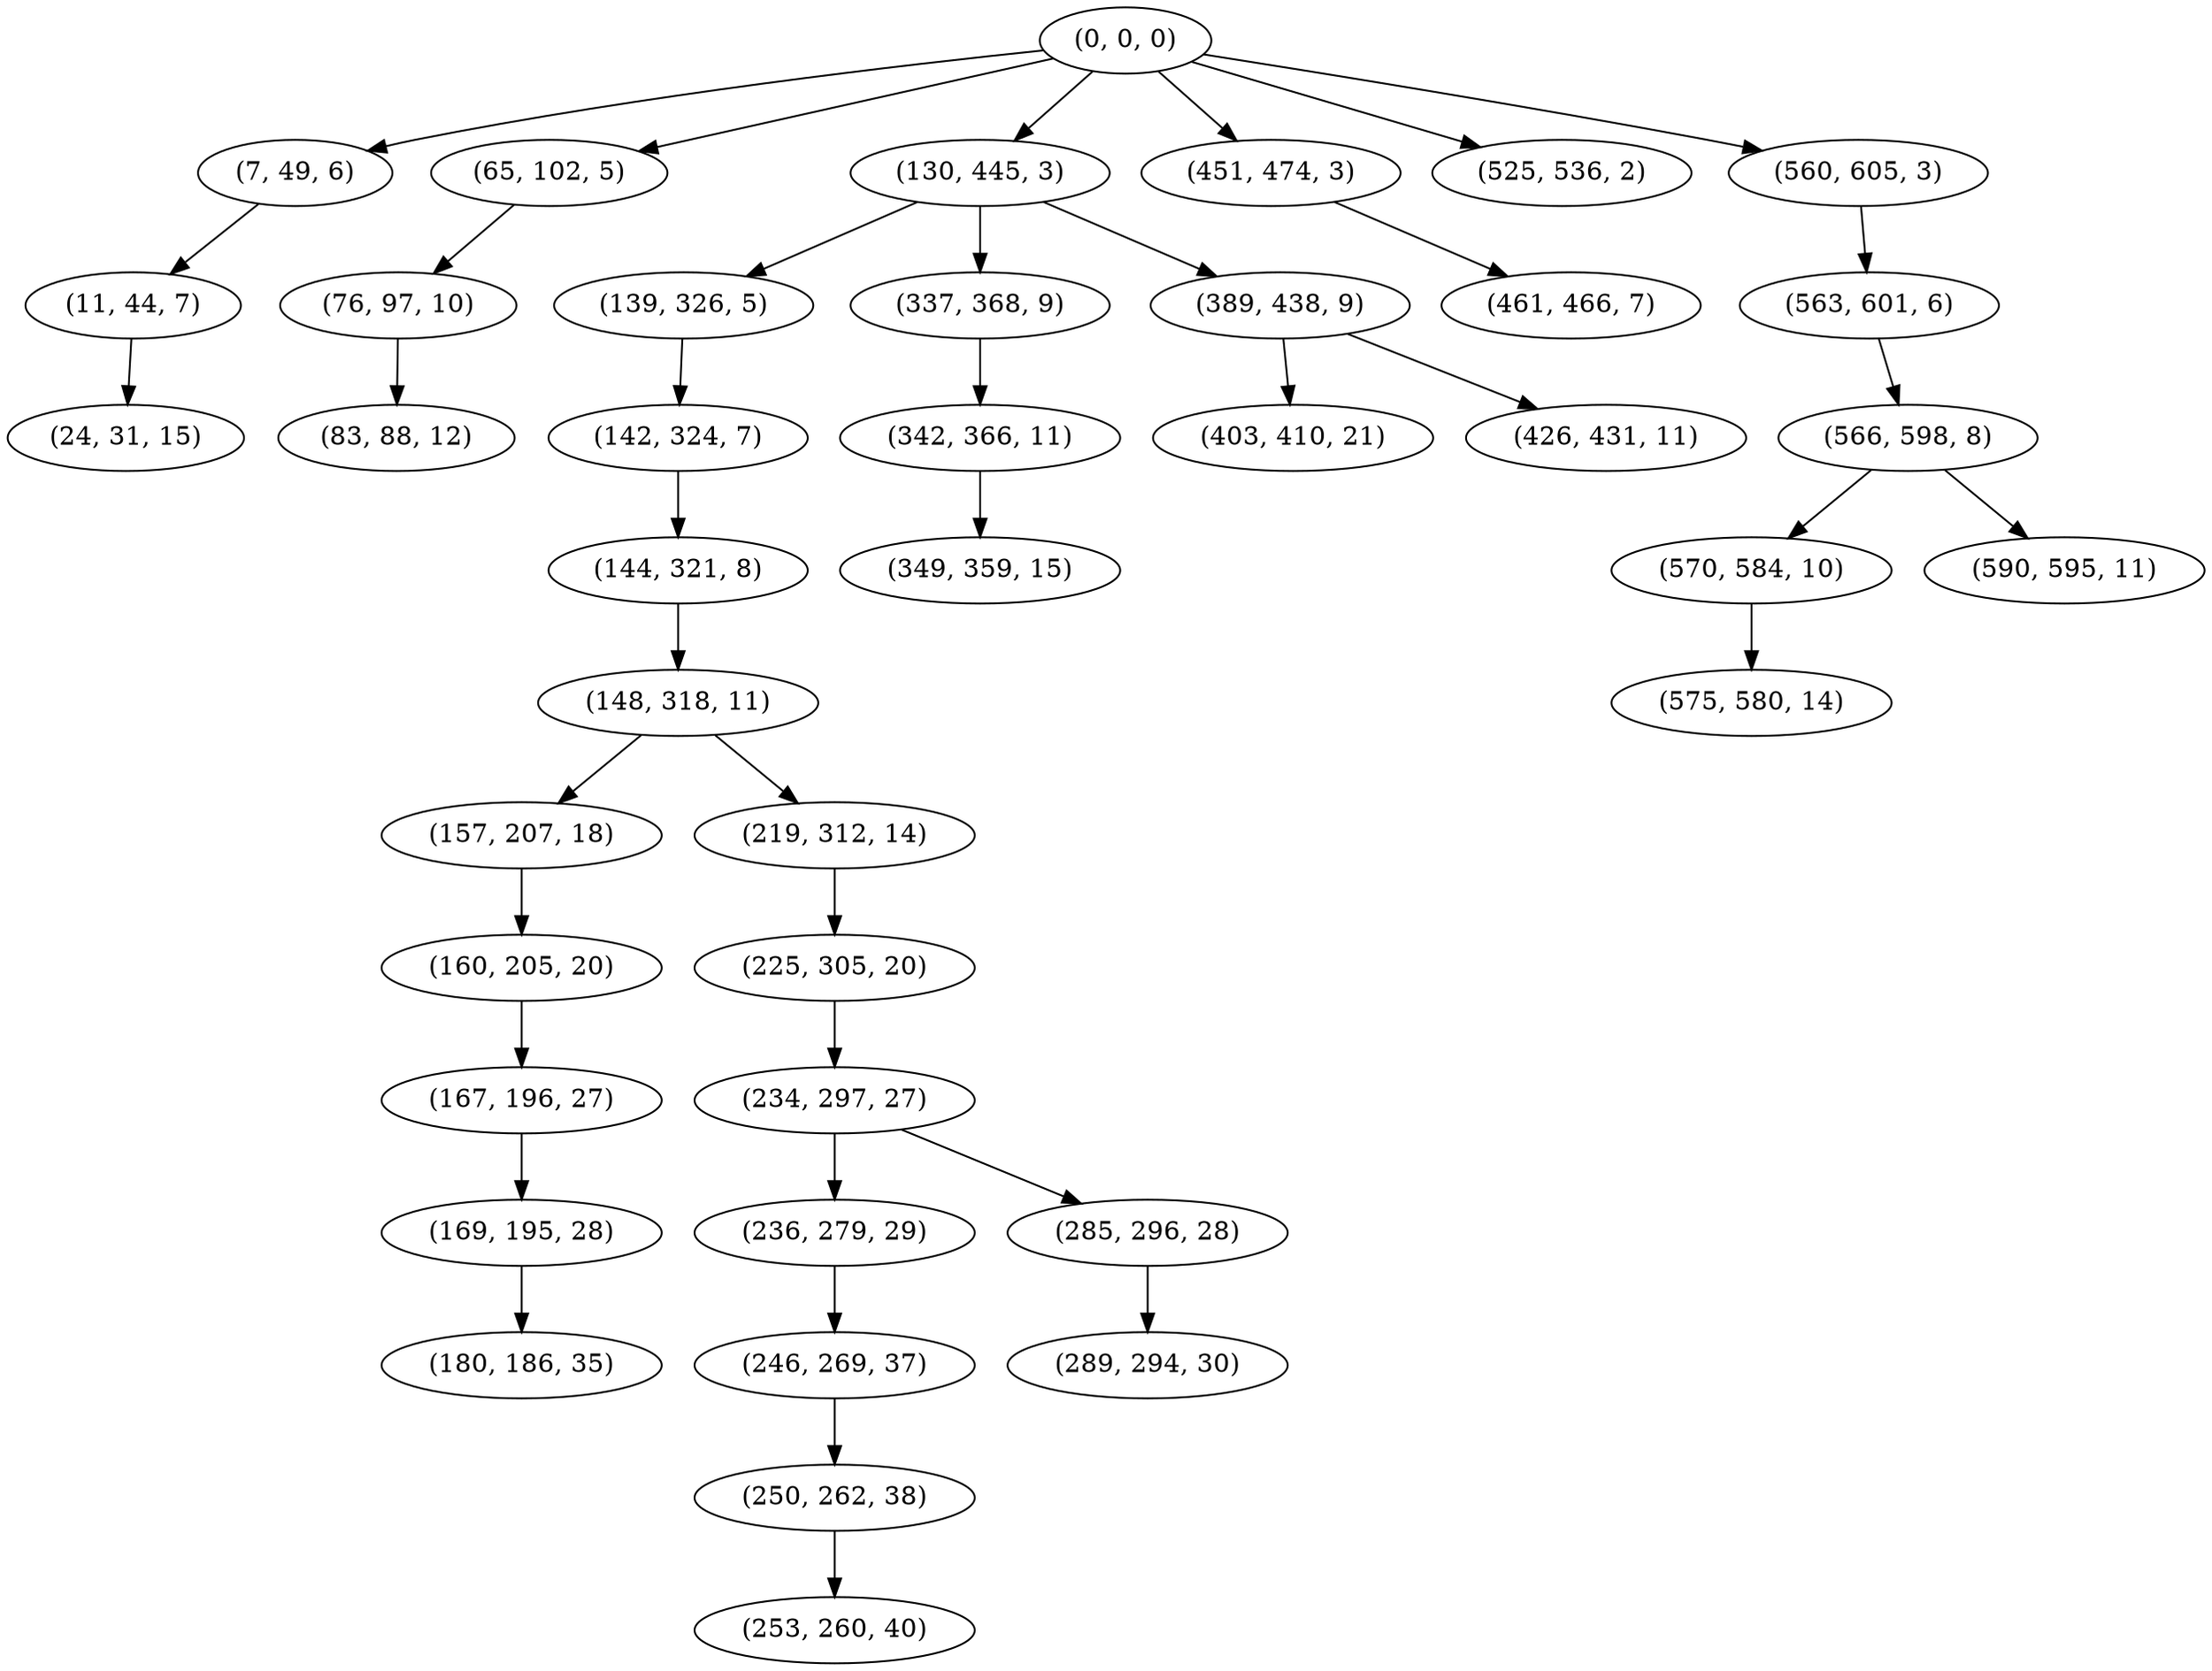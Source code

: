 digraph tree {
    "(0, 0, 0)";
    "(7, 49, 6)";
    "(11, 44, 7)";
    "(24, 31, 15)";
    "(65, 102, 5)";
    "(76, 97, 10)";
    "(83, 88, 12)";
    "(130, 445, 3)";
    "(139, 326, 5)";
    "(142, 324, 7)";
    "(144, 321, 8)";
    "(148, 318, 11)";
    "(157, 207, 18)";
    "(160, 205, 20)";
    "(167, 196, 27)";
    "(169, 195, 28)";
    "(180, 186, 35)";
    "(219, 312, 14)";
    "(225, 305, 20)";
    "(234, 297, 27)";
    "(236, 279, 29)";
    "(246, 269, 37)";
    "(250, 262, 38)";
    "(253, 260, 40)";
    "(285, 296, 28)";
    "(289, 294, 30)";
    "(337, 368, 9)";
    "(342, 366, 11)";
    "(349, 359, 15)";
    "(389, 438, 9)";
    "(403, 410, 21)";
    "(426, 431, 11)";
    "(451, 474, 3)";
    "(461, 466, 7)";
    "(525, 536, 2)";
    "(560, 605, 3)";
    "(563, 601, 6)";
    "(566, 598, 8)";
    "(570, 584, 10)";
    "(575, 580, 14)";
    "(590, 595, 11)";
    "(0, 0, 0)" -> "(7, 49, 6)";
    "(0, 0, 0)" -> "(65, 102, 5)";
    "(0, 0, 0)" -> "(130, 445, 3)";
    "(0, 0, 0)" -> "(451, 474, 3)";
    "(0, 0, 0)" -> "(525, 536, 2)";
    "(0, 0, 0)" -> "(560, 605, 3)";
    "(7, 49, 6)" -> "(11, 44, 7)";
    "(11, 44, 7)" -> "(24, 31, 15)";
    "(65, 102, 5)" -> "(76, 97, 10)";
    "(76, 97, 10)" -> "(83, 88, 12)";
    "(130, 445, 3)" -> "(139, 326, 5)";
    "(130, 445, 3)" -> "(337, 368, 9)";
    "(130, 445, 3)" -> "(389, 438, 9)";
    "(139, 326, 5)" -> "(142, 324, 7)";
    "(142, 324, 7)" -> "(144, 321, 8)";
    "(144, 321, 8)" -> "(148, 318, 11)";
    "(148, 318, 11)" -> "(157, 207, 18)";
    "(148, 318, 11)" -> "(219, 312, 14)";
    "(157, 207, 18)" -> "(160, 205, 20)";
    "(160, 205, 20)" -> "(167, 196, 27)";
    "(167, 196, 27)" -> "(169, 195, 28)";
    "(169, 195, 28)" -> "(180, 186, 35)";
    "(219, 312, 14)" -> "(225, 305, 20)";
    "(225, 305, 20)" -> "(234, 297, 27)";
    "(234, 297, 27)" -> "(236, 279, 29)";
    "(234, 297, 27)" -> "(285, 296, 28)";
    "(236, 279, 29)" -> "(246, 269, 37)";
    "(246, 269, 37)" -> "(250, 262, 38)";
    "(250, 262, 38)" -> "(253, 260, 40)";
    "(285, 296, 28)" -> "(289, 294, 30)";
    "(337, 368, 9)" -> "(342, 366, 11)";
    "(342, 366, 11)" -> "(349, 359, 15)";
    "(389, 438, 9)" -> "(403, 410, 21)";
    "(389, 438, 9)" -> "(426, 431, 11)";
    "(451, 474, 3)" -> "(461, 466, 7)";
    "(560, 605, 3)" -> "(563, 601, 6)";
    "(563, 601, 6)" -> "(566, 598, 8)";
    "(566, 598, 8)" -> "(570, 584, 10)";
    "(566, 598, 8)" -> "(590, 595, 11)";
    "(570, 584, 10)" -> "(575, 580, 14)";
}
